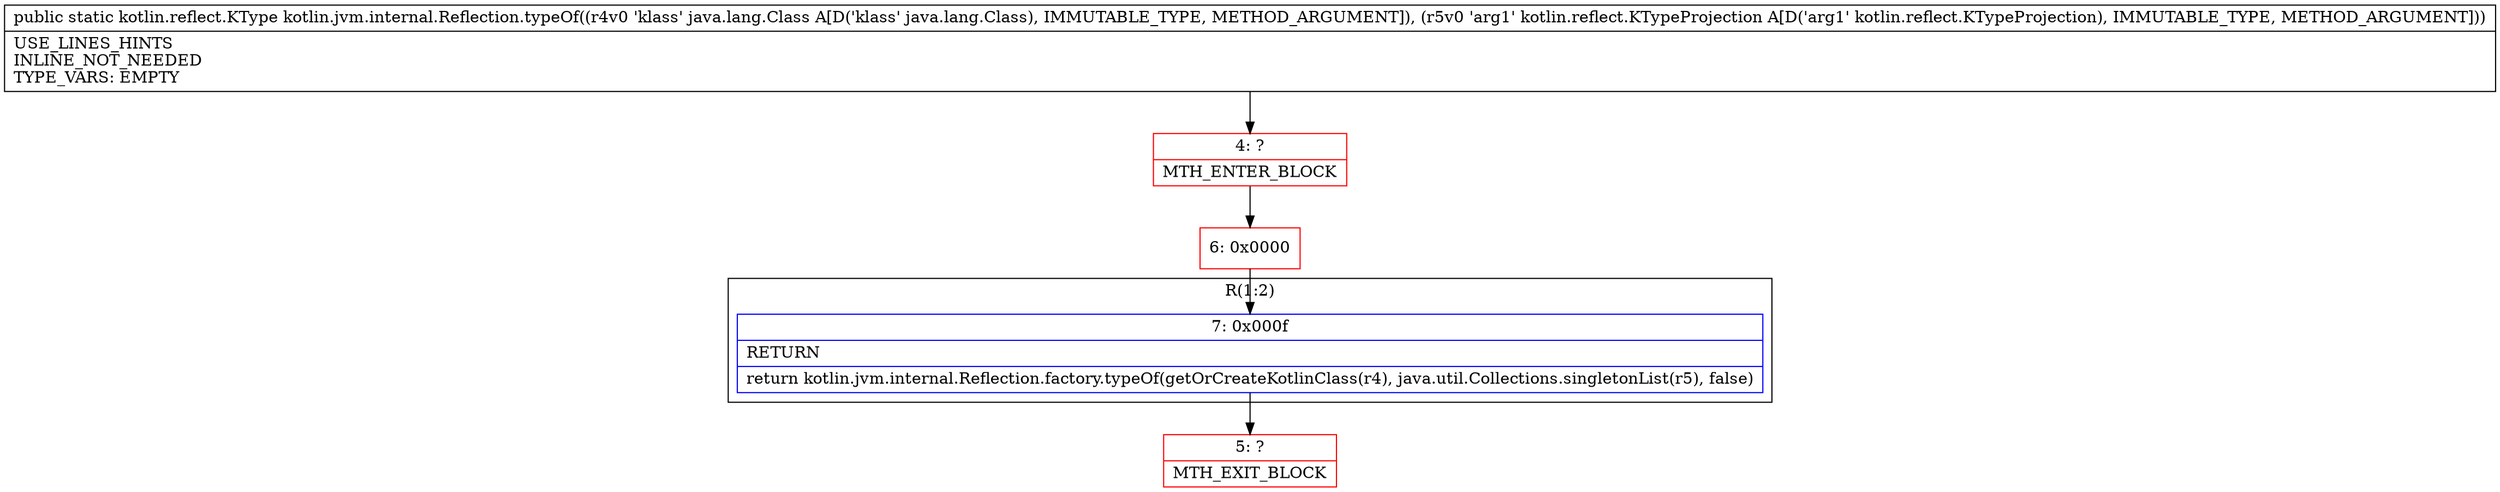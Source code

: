 digraph "CFG forkotlin.jvm.internal.Reflection.typeOf(Ljava\/lang\/Class;Lkotlin\/reflect\/KTypeProjection;)Lkotlin\/reflect\/KType;" {
subgraph cluster_Region_716719369 {
label = "R(1:2)";
node [shape=record,color=blue];
Node_7 [shape=record,label="{7\:\ 0x000f|RETURN\l|return kotlin.jvm.internal.Reflection.factory.typeOf(getOrCreateKotlinClass(r4), java.util.Collections.singletonList(r5), false)\l}"];
}
Node_4 [shape=record,color=red,label="{4\:\ ?|MTH_ENTER_BLOCK\l}"];
Node_6 [shape=record,color=red,label="{6\:\ 0x0000}"];
Node_5 [shape=record,color=red,label="{5\:\ ?|MTH_EXIT_BLOCK\l}"];
MethodNode[shape=record,label="{public static kotlin.reflect.KType kotlin.jvm.internal.Reflection.typeOf((r4v0 'klass' java.lang.Class A[D('klass' java.lang.Class), IMMUTABLE_TYPE, METHOD_ARGUMENT]), (r5v0 'arg1' kotlin.reflect.KTypeProjection A[D('arg1' kotlin.reflect.KTypeProjection), IMMUTABLE_TYPE, METHOD_ARGUMENT]))  | USE_LINES_HINTS\lINLINE_NOT_NEEDED\lTYPE_VARS: EMPTY\l}"];
MethodNode -> Node_4;Node_7 -> Node_5;
Node_4 -> Node_6;
Node_6 -> Node_7;
}

